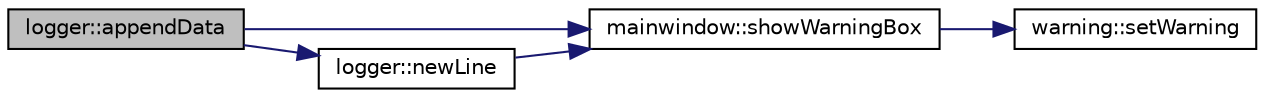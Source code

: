 digraph "logger::appendData"
{
  edge [fontname="Helvetica",fontsize="10",labelfontname="Helvetica",labelfontsize="10"];
  node [fontname="Helvetica",fontsize="10",shape=record];
  rankdir="LR";
  Node6 [label="logger::appendData",height=0.2,width=0.4,color="black", fillcolor="grey75", style="filled", fontcolor="black"];
  Node6 -> Node7 [color="midnightblue",fontsize="10",style="solid",fontname="Helvetica"];
  Node7 [label="mainwindow::showWarningBox",height=0.2,width=0.4,color="black", fillcolor="white", style="filled",URL="$classmainwindow.html#a8841948aafd1e4c30d46e60ef2dbb4d6"];
  Node7 -> Node8 [color="midnightblue",fontsize="10",style="solid",fontname="Helvetica"];
  Node8 [label="warning::setWarning",height=0.2,width=0.4,color="black", fillcolor="white", style="filled",URL="$classwarning.html#a81dadd00d0568986c68b9a21793441ab"];
  Node6 -> Node9 [color="midnightblue",fontsize="10",style="solid",fontname="Helvetica"];
  Node9 [label="logger::newLine",height=0.2,width=0.4,color="black", fillcolor="white", style="filled",URL="$classlogger.html#a3efa363e127b361b0d94f907e27ab6e6"];
  Node9 -> Node7 [color="midnightblue",fontsize="10",style="solid",fontname="Helvetica"];
}

